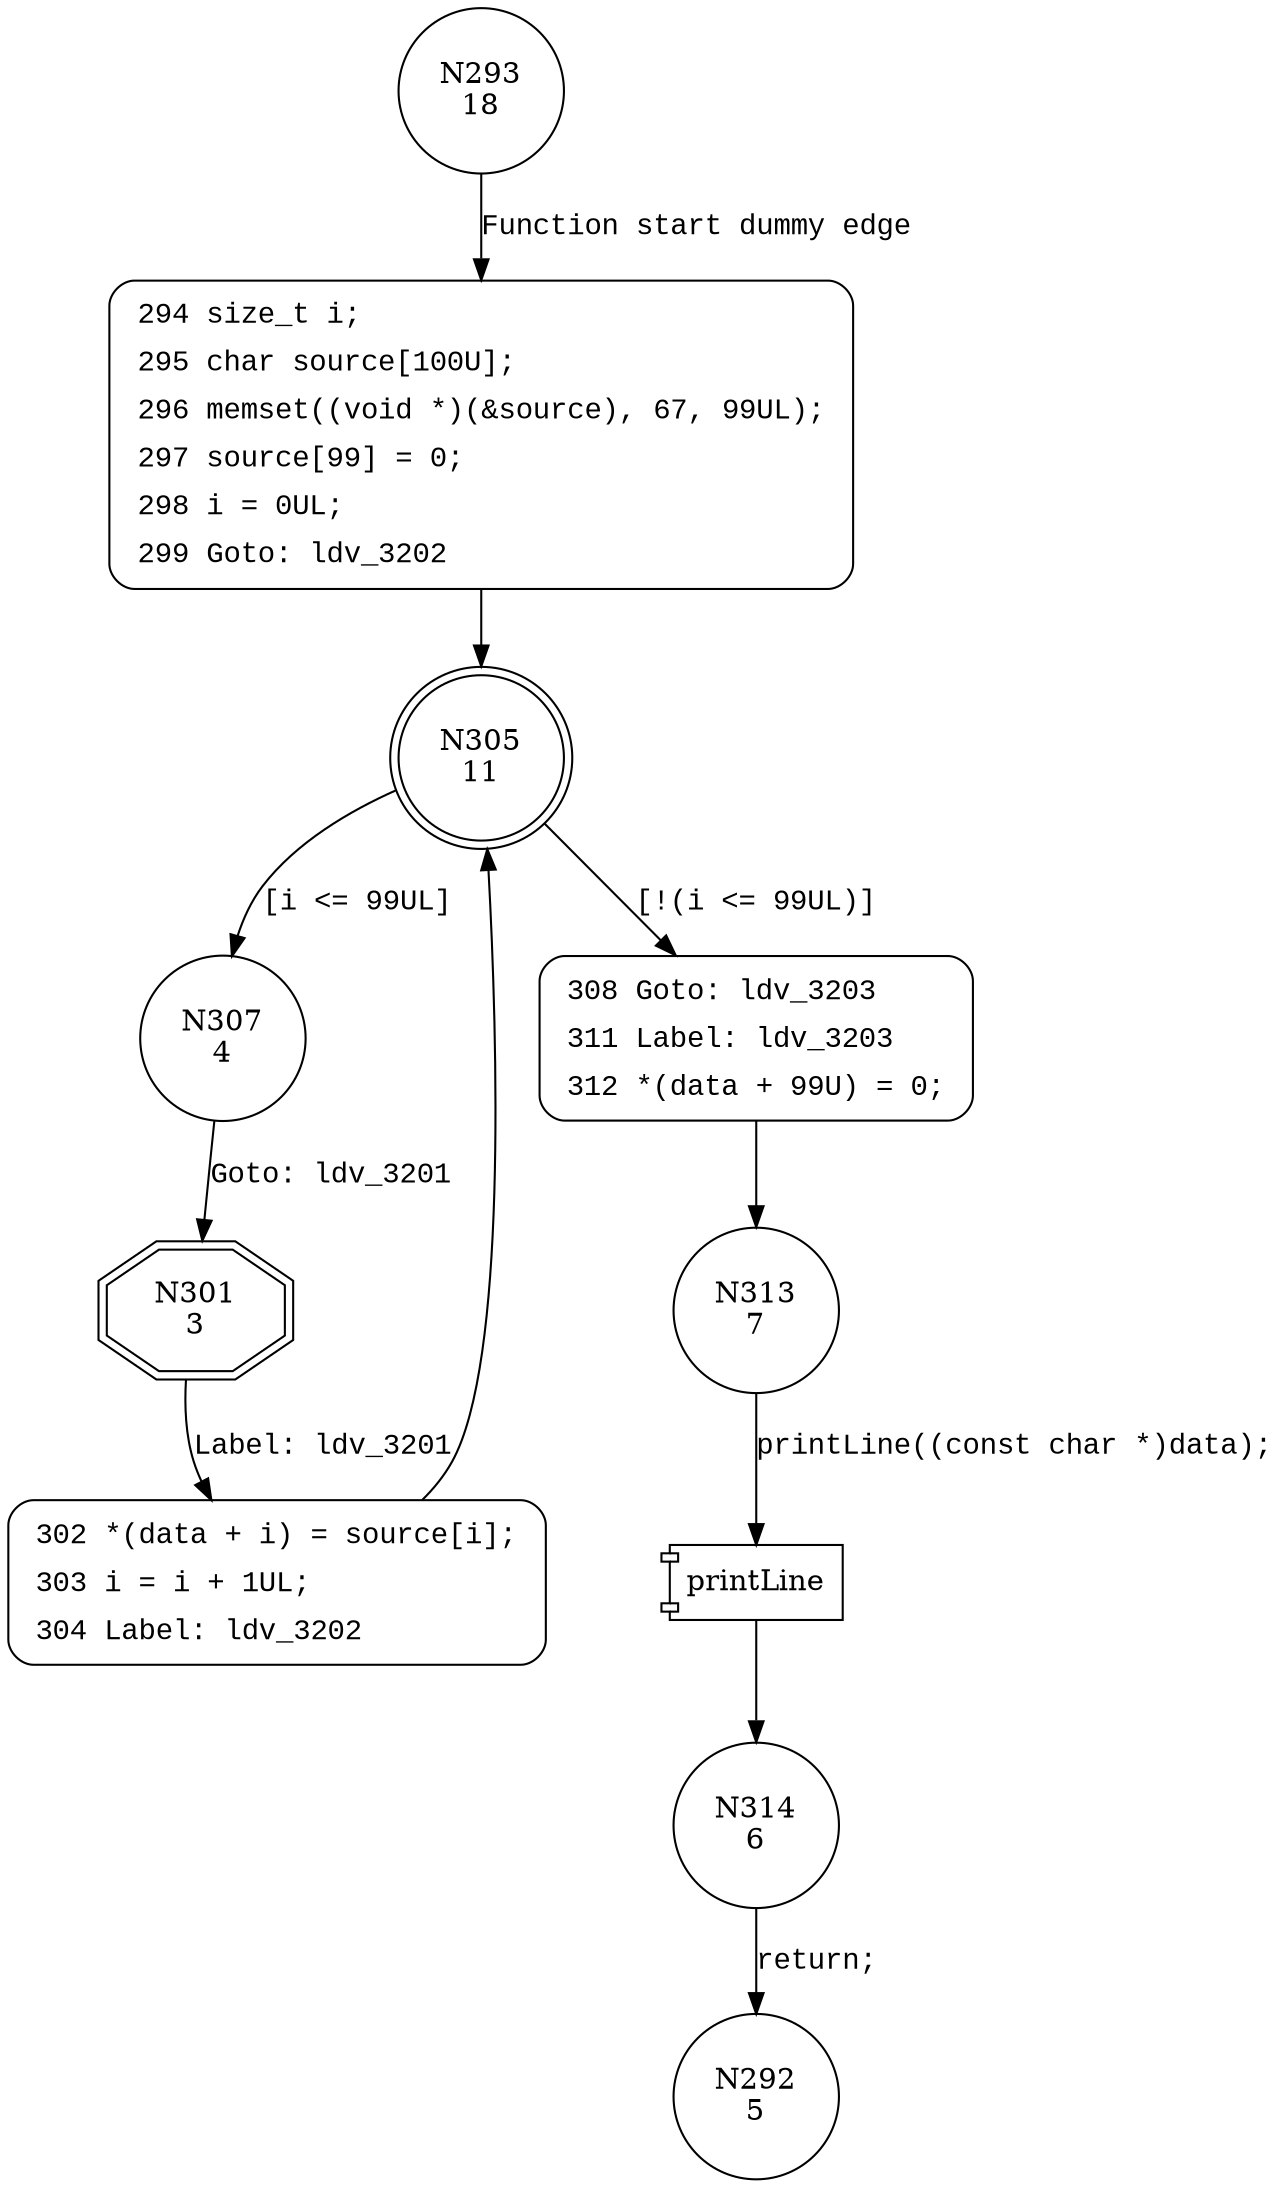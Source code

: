 digraph CWE124_Buffer_Underwrite__char_alloca_loop_54e_goodG2BSink {
293 [shape="circle" label="N293\n18"]
294 [shape="circle" label="N294\n17"]
305 [shape="doublecircle" label="N305\n11"]
307 [shape="circle" label="N307\n4"]
308 [shape="circle" label="N308\n10"]
313 [shape="circle" label="N313\n7"]
314 [shape="circle" label="N314\n6"]
301 [shape="doubleoctagon" label="N301\n3"]
302 [shape="circle" label="N302\n2"]
292 [shape="circle" label="N292\n5"]
294 [style="filled,bold" penwidth="1" fillcolor="white" fontname="Courier New" shape="Mrecord" label=<<table border="0" cellborder="0" cellpadding="3" bgcolor="white"><tr><td align="right">294</td><td align="left">size_t i;</td></tr><tr><td align="right">295</td><td align="left">char source[100U];</td></tr><tr><td align="right">296</td><td align="left">memset((void *)(&amp;source), 67, 99UL);</td></tr><tr><td align="right">297</td><td align="left">source[99] = 0;</td></tr><tr><td align="right">298</td><td align="left">i = 0UL;</td></tr><tr><td align="right">299</td><td align="left">Goto: ldv_3202</td></tr></table>>]
294 -> 305[label=""]
308 [style="filled,bold" penwidth="1" fillcolor="white" fontname="Courier New" shape="Mrecord" label=<<table border="0" cellborder="0" cellpadding="3" bgcolor="white"><tr><td align="right">308</td><td align="left">Goto: ldv_3203</td></tr><tr><td align="right">311</td><td align="left">Label: ldv_3203</td></tr><tr><td align="right">312</td><td align="left">*(data + 99U) = 0;</td></tr></table>>]
308 -> 313[label=""]
302 [style="filled,bold" penwidth="1" fillcolor="white" fontname="Courier New" shape="Mrecord" label=<<table border="0" cellborder="0" cellpadding="3" bgcolor="white"><tr><td align="right">302</td><td align="left">*(data + i) = source[i];</td></tr><tr><td align="right">303</td><td align="left">i = i + 1UL;</td></tr><tr><td align="right">304</td><td align="left">Label: ldv_3202</td></tr></table>>]
302 -> 305[label=""]
293 -> 294 [label="Function start dummy edge" fontname="Courier New"]
305 -> 307 [label="[i <= 99UL]" fontname="Courier New"]
305 -> 308 [label="[!(i <= 99UL)]" fontname="Courier New"]
100007 [shape="component" label="printLine"]
313 -> 100007 [label="printLine((const char *)data);" fontname="Courier New"]
100007 -> 314 [label="" fontname="Courier New"]
307 -> 301 [label="Goto: ldv_3201" fontname="Courier New"]
301 -> 302 [label="Label: ldv_3201" fontname="Courier New"]
314 -> 292 [label="return;" fontname="Courier New"]
}